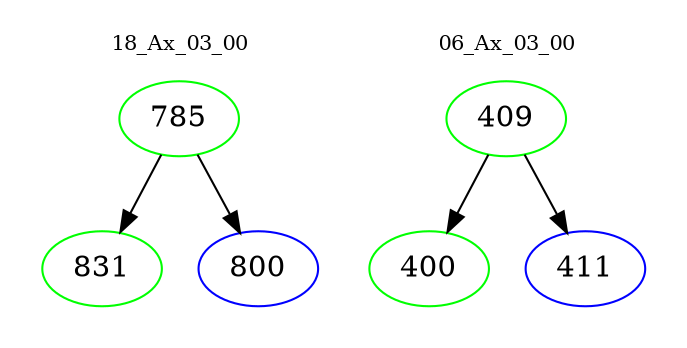 digraph{
subgraph cluster_0 {
color = white
label = "18_Ax_03_00";
fontsize=10;
T0_785 [label="785", color="green"]
T0_785 -> T0_831 [color="black"]
T0_831 [label="831", color="green"]
T0_785 -> T0_800 [color="black"]
T0_800 [label="800", color="blue"]
}
subgraph cluster_1 {
color = white
label = "06_Ax_03_00";
fontsize=10;
T1_409 [label="409", color="green"]
T1_409 -> T1_400 [color="black"]
T1_400 [label="400", color="green"]
T1_409 -> T1_411 [color="black"]
T1_411 [label="411", color="blue"]
}
}
